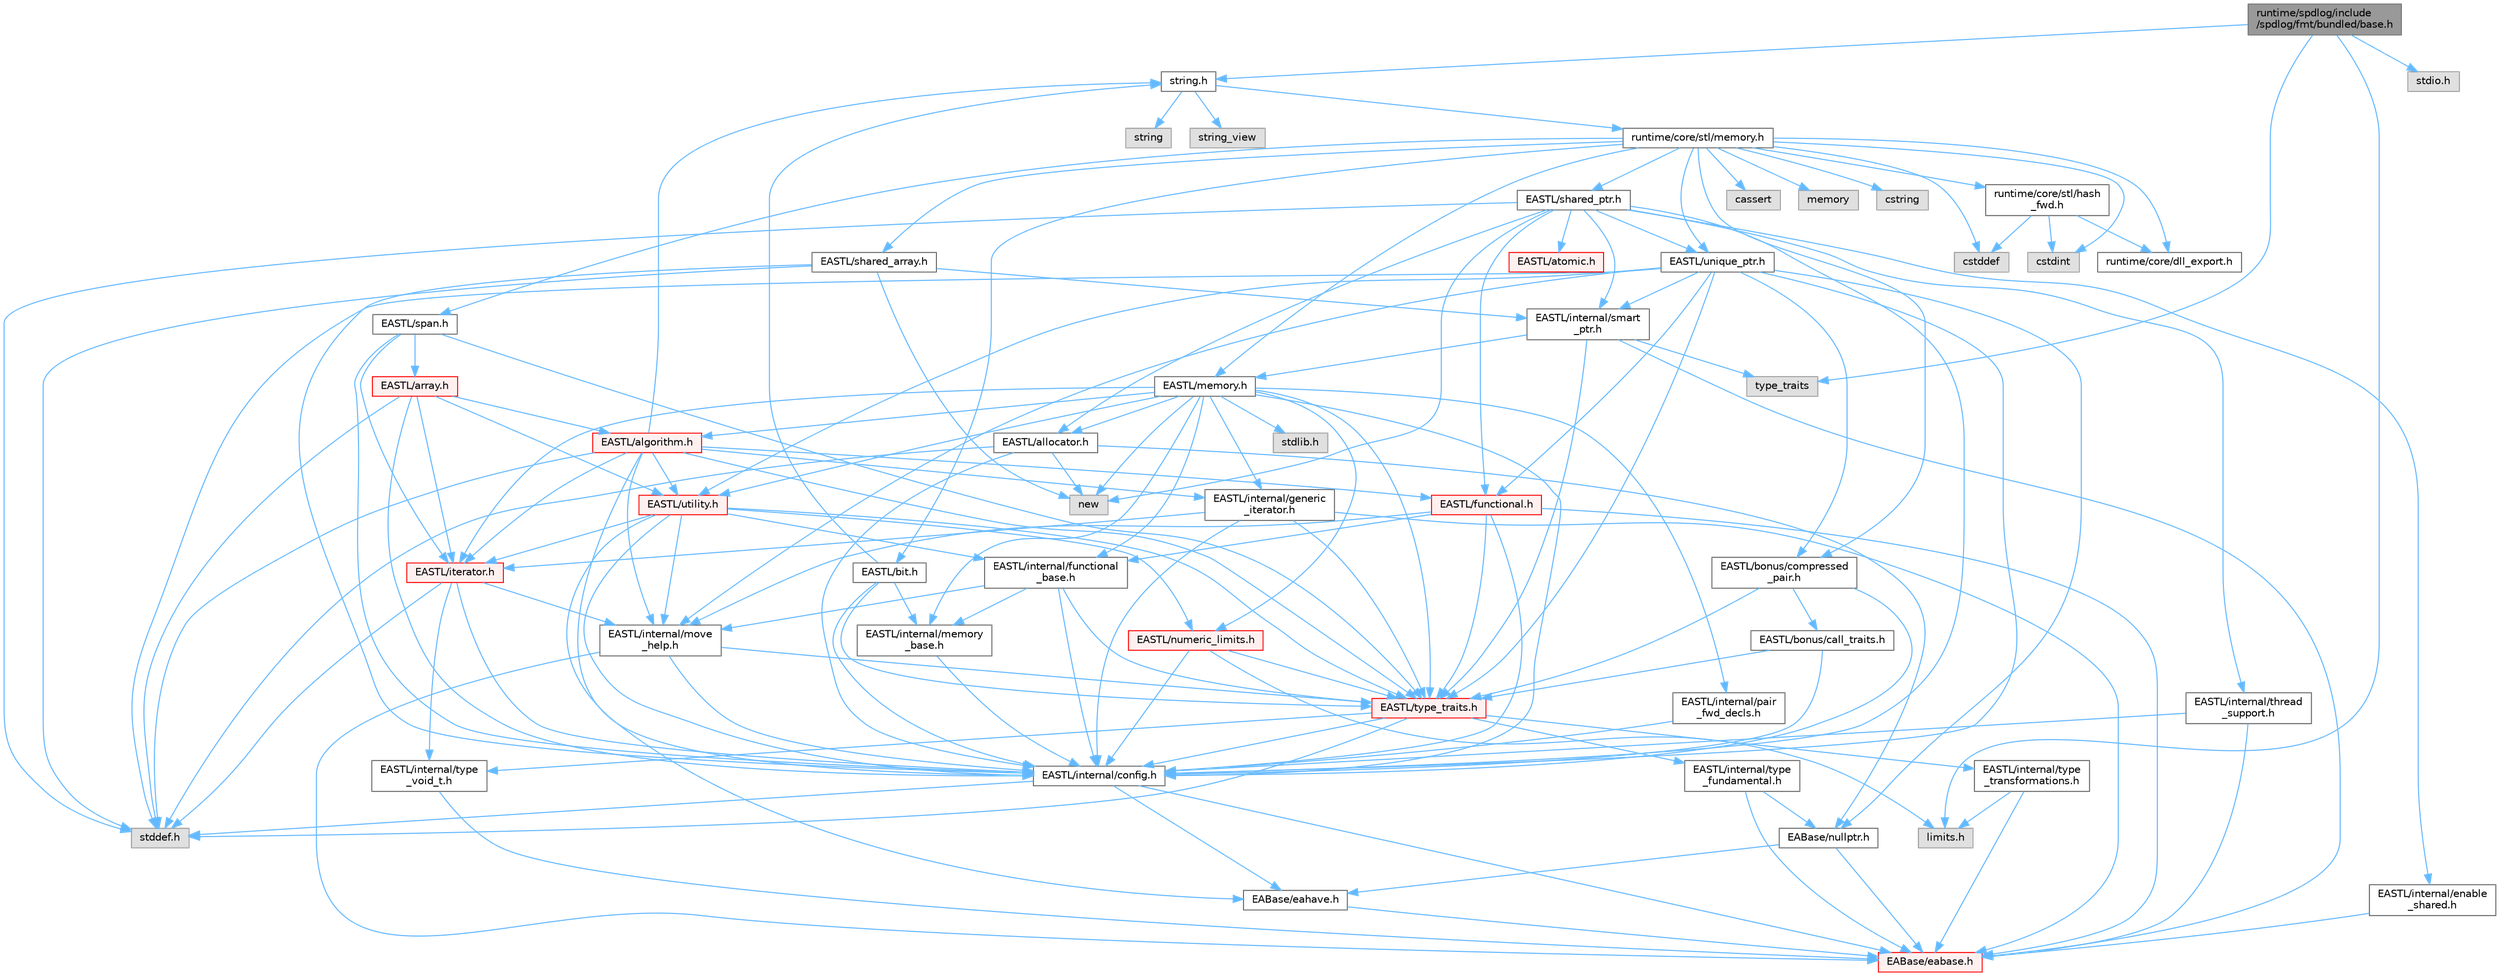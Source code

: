 digraph "runtime/spdlog/include/spdlog/fmt/bundled/base.h"
{
 // LATEX_PDF_SIZE
  bgcolor="transparent";
  edge [fontname=Helvetica,fontsize=10,labelfontname=Helvetica,labelfontsize=10];
  node [fontname=Helvetica,fontsize=10,shape=box,height=0.2,width=0.4];
  Node1 [id="Node000001",label="runtime/spdlog/include\l/spdlog/fmt/bundled/base.h",height=0.2,width=0.4,color="gray40", fillcolor="grey60", style="filled", fontcolor="black",tooltip=" "];
  Node1 -> Node2 [id="edge1_Node000001_Node000002",color="steelblue1",style="solid",tooltip=" "];
  Node2 [id="Node000002",label="limits.h",height=0.2,width=0.4,color="grey60", fillcolor="#E0E0E0", style="filled",tooltip=" "];
  Node1 -> Node3 [id="edge2_Node000001_Node000003",color="steelblue1",style="solid",tooltip=" "];
  Node3 [id="Node000003",label="stdio.h",height=0.2,width=0.4,color="grey60", fillcolor="#E0E0E0", style="filled",tooltip=" "];
  Node1 -> Node4 [id="edge3_Node000001_Node000004",color="steelblue1",style="solid",tooltip=" "];
  Node4 [id="Node000004",label="string.h",height=0.2,width=0.4,color="grey40", fillcolor="white", style="filled",URL="$string_8h.html",tooltip=" "];
  Node4 -> Node5 [id="edge4_Node000004_Node000005",color="steelblue1",style="solid",tooltip=" "];
  Node5 [id="Node000005",label="string",height=0.2,width=0.4,color="grey60", fillcolor="#E0E0E0", style="filled",tooltip=" "];
  Node4 -> Node6 [id="edge5_Node000004_Node000006",color="steelblue1",style="solid",tooltip=" "];
  Node6 [id="Node000006",label="string_view",height=0.2,width=0.4,color="grey60", fillcolor="#E0E0E0", style="filled",tooltip=" "];
  Node4 -> Node7 [id="edge6_Node000004_Node000007",color="steelblue1",style="solid",tooltip=" "];
  Node7 [id="Node000007",label="runtime/core/stl/memory.h",height=0.2,width=0.4,color="grey40", fillcolor="white", style="filled",URL="$runtime_2core_2stl_2memory_8h.html",tooltip=" "];
  Node7 -> Node8 [id="edge7_Node000007_Node000008",color="steelblue1",style="solid",tooltip=" "];
  Node8 [id="Node000008",label="cstddef",height=0.2,width=0.4,color="grey60", fillcolor="#E0E0E0", style="filled",tooltip=" "];
  Node7 -> Node9 [id="edge8_Node000007_Node000009",color="steelblue1",style="solid",tooltip=" "];
  Node9 [id="Node000009",label="cstdint",height=0.2,width=0.4,color="grey60", fillcolor="#E0E0E0", style="filled",tooltip=" "];
  Node7 -> Node10 [id="edge9_Node000007_Node000010",color="steelblue1",style="solid",tooltip=" "];
  Node10 [id="Node000010",label="cassert",height=0.2,width=0.4,color="grey60", fillcolor="#E0E0E0", style="filled",tooltip=" "];
  Node7 -> Node11 [id="edge10_Node000007_Node000011",color="steelblue1",style="solid",tooltip=" "];
  Node11 [id="Node000011",label="memory",height=0.2,width=0.4,color="grey60", fillcolor="#E0E0E0", style="filled",tooltip=" "];
  Node7 -> Node12 [id="edge11_Node000007_Node000012",color="steelblue1",style="solid",tooltip=" "];
  Node12 [id="Node000012",label="cstring",height=0.2,width=0.4,color="grey60", fillcolor="#E0E0E0", style="filled",tooltip=" "];
  Node7 -> Node13 [id="edge12_Node000007_Node000013",color="steelblue1",style="solid",tooltip=" "];
  Node13 [id="Node000013",label="EASTL/bit.h",height=0.2,width=0.4,color="grey40", fillcolor="white", style="filled",URL="$bit_8h.html",tooltip=" "];
  Node13 -> Node14 [id="edge13_Node000013_Node000014",color="steelblue1",style="solid",tooltip=" "];
  Node14 [id="Node000014",label="EASTL/internal/config.h",height=0.2,width=0.4,color="grey40", fillcolor="white", style="filled",URL="$runtime_2_e_a_s_t_l_2include_2_e_a_s_t_l_2internal_2config_8h.html",tooltip=" "];
  Node14 -> Node15 [id="edge14_Node000014_Node000015",color="steelblue1",style="solid",tooltip=" "];
  Node15 [id="Node000015",label="EABase/eabase.h",height=0.2,width=0.4,color="red", fillcolor="#FFF0F0", style="filled",URL="$eabase_8h.html",tooltip=" "];
  Node14 -> Node21 [id="edge15_Node000014_Node000021",color="steelblue1",style="solid",tooltip=" "];
  Node21 [id="Node000021",label="EABase/eahave.h",height=0.2,width=0.4,color="grey40", fillcolor="white", style="filled",URL="$eahave_8h.html",tooltip=" "];
  Node21 -> Node15 [id="edge16_Node000021_Node000015",color="steelblue1",style="solid",tooltip=" "];
  Node14 -> Node22 [id="edge17_Node000014_Node000022",color="steelblue1",style="solid",tooltip=" "];
  Node22 [id="Node000022",label="stddef.h",height=0.2,width=0.4,color="grey60", fillcolor="#E0E0E0", style="filled",tooltip=" "];
  Node13 -> Node23 [id="edge18_Node000013_Node000023",color="steelblue1",style="solid",tooltip=" "];
  Node23 [id="Node000023",label="EASTL/internal/memory\l_base.h",height=0.2,width=0.4,color="grey40", fillcolor="white", style="filled",URL="$memory__base_8h.html",tooltip=" "];
  Node23 -> Node14 [id="edge19_Node000023_Node000014",color="steelblue1",style="solid",tooltip=" "];
  Node13 -> Node24 [id="edge20_Node000013_Node000024",color="steelblue1",style="solid",tooltip=" "];
  Node24 [id="Node000024",label="EASTL/type_traits.h",height=0.2,width=0.4,color="red", fillcolor="#FFF0F0", style="filled",URL="$_e_a_s_t_l_2include_2_e_a_s_t_l_2type__traits_8h.html",tooltip=" "];
  Node24 -> Node14 [id="edge21_Node000024_Node000014",color="steelblue1",style="solid",tooltip=" "];
  Node24 -> Node22 [id="edge22_Node000024_Node000022",color="steelblue1",style="solid",tooltip=" "];
  Node24 -> Node25 [id="edge23_Node000024_Node000025",color="steelblue1",style="solid",tooltip=" "];
  Node25 [id="Node000025",label="EASTL/internal/type\l_fundamental.h",height=0.2,width=0.4,color="grey40", fillcolor="white", style="filled",URL="$type__fundamental_8h.html",tooltip=" "];
  Node25 -> Node15 [id="edge24_Node000025_Node000015",color="steelblue1",style="solid",tooltip=" "];
  Node25 -> Node26 [id="edge25_Node000025_Node000026",color="steelblue1",style="solid",tooltip=" "];
  Node26 [id="Node000026",label="EABase/nullptr.h",height=0.2,width=0.4,color="grey40", fillcolor="white", style="filled",URL="$nullptr_8h.html",tooltip=" "];
  Node26 -> Node15 [id="edge26_Node000026_Node000015",color="steelblue1",style="solid",tooltip=" "];
  Node26 -> Node21 [id="edge27_Node000026_Node000021",color="steelblue1",style="solid",tooltip=" "];
  Node24 -> Node27 [id="edge28_Node000024_Node000027",color="steelblue1",style="solid",tooltip=" "];
  Node27 [id="Node000027",label="EASTL/internal/type\l_transformations.h",height=0.2,width=0.4,color="grey40", fillcolor="white", style="filled",URL="$type__transformations_8h.html",tooltip=" "];
  Node27 -> Node15 [id="edge29_Node000027_Node000015",color="steelblue1",style="solid",tooltip=" "];
  Node27 -> Node2 [id="edge30_Node000027_Node000002",color="steelblue1",style="solid",tooltip=" "];
  Node24 -> Node28 [id="edge31_Node000024_Node000028",color="steelblue1",style="solid",tooltip=" "];
  Node28 [id="Node000028",label="EASTL/internal/type\l_void_t.h",height=0.2,width=0.4,color="grey40", fillcolor="white", style="filled",URL="$type__void__t_8h.html",tooltip=" "];
  Node28 -> Node15 [id="edge32_Node000028_Node000015",color="steelblue1",style="solid",tooltip=" "];
  Node13 -> Node4 [id="edge33_Node000013_Node000004",color="steelblue1",style="solid",tooltip=" "];
  Node7 -> Node33 [id="edge34_Node000007_Node000033",color="steelblue1",style="solid",tooltip=" "];
  Node33 [id="Node000033",label="EASTL/memory.h",height=0.2,width=0.4,color="grey40", fillcolor="white", style="filled",URL="$runtime_2_e_a_s_t_l_2include_2_e_a_s_t_l_2memory_8h.html",tooltip=" "];
  Node33 -> Node14 [id="edge35_Node000033_Node000014",color="steelblue1",style="solid",tooltip=" "];
  Node33 -> Node23 [id="edge36_Node000033_Node000023",color="steelblue1",style="solid",tooltip=" "];
  Node33 -> Node34 [id="edge37_Node000033_Node000034",color="steelblue1",style="solid",tooltip=" "];
  Node34 [id="Node000034",label="EASTL/internal/generic\l_iterator.h",height=0.2,width=0.4,color="grey40", fillcolor="white", style="filled",URL="$generic__iterator_8h.html",tooltip=" "];
  Node34 -> Node15 [id="edge38_Node000034_Node000015",color="steelblue1",style="solid",tooltip=" "];
  Node34 -> Node14 [id="edge39_Node000034_Node000014",color="steelblue1",style="solid",tooltip=" "];
  Node34 -> Node35 [id="edge40_Node000034_Node000035",color="steelblue1",style="solid",tooltip=" "];
  Node35 [id="Node000035",label="EASTL/iterator.h",height=0.2,width=0.4,color="red", fillcolor="#FFF0F0", style="filled",URL="$_e_a_s_t_l_2include_2_e_a_s_t_l_2iterator_8h.html",tooltip=" "];
  Node35 -> Node14 [id="edge41_Node000035_Node000014",color="steelblue1",style="solid",tooltip=" "];
  Node35 -> Node36 [id="edge42_Node000035_Node000036",color="steelblue1",style="solid",tooltip=" "];
  Node36 [id="Node000036",label="EASTL/internal/move\l_help.h",height=0.2,width=0.4,color="grey40", fillcolor="white", style="filled",URL="$move__help_8h.html",tooltip=" "];
  Node36 -> Node15 [id="edge43_Node000036_Node000015",color="steelblue1",style="solid",tooltip=" "];
  Node36 -> Node14 [id="edge44_Node000036_Node000014",color="steelblue1",style="solid",tooltip=" "];
  Node36 -> Node24 [id="edge45_Node000036_Node000024",color="steelblue1",style="solid",tooltip=" "];
  Node35 -> Node28 [id="edge46_Node000035_Node000028",color="steelblue1",style="solid",tooltip=" "];
  Node35 -> Node22 [id="edge47_Node000035_Node000022",color="steelblue1",style="solid",tooltip=" "];
  Node34 -> Node24 [id="edge48_Node000034_Node000024",color="steelblue1",style="solid",tooltip=" "];
  Node33 -> Node38 [id="edge49_Node000033_Node000038",color="steelblue1",style="solid",tooltip=" "];
  Node38 [id="Node000038",label="EASTL/internal/pair\l_fwd_decls.h",height=0.2,width=0.4,color="grey40", fillcolor="white", style="filled",URL="$pair__fwd__decls_8h.html",tooltip=" "];
  Node38 -> Node14 [id="edge50_Node000038_Node000014",color="steelblue1",style="solid",tooltip=" "];
  Node33 -> Node39 [id="edge51_Node000033_Node000039",color="steelblue1",style="solid",tooltip=" "];
  Node39 [id="Node000039",label="EASTL/internal/functional\l_base.h",height=0.2,width=0.4,color="grey40", fillcolor="white", style="filled",URL="$functional__base_8h.html",tooltip=" "];
  Node39 -> Node14 [id="edge52_Node000039_Node000014",color="steelblue1",style="solid",tooltip=" "];
  Node39 -> Node23 [id="edge53_Node000039_Node000023",color="steelblue1",style="solid",tooltip=" "];
  Node39 -> Node36 [id="edge54_Node000039_Node000036",color="steelblue1",style="solid",tooltip=" "];
  Node39 -> Node24 [id="edge55_Node000039_Node000024",color="steelblue1",style="solid",tooltip=" "];
  Node33 -> Node40 [id="edge56_Node000033_Node000040",color="steelblue1",style="solid",tooltip=" "];
  Node40 [id="Node000040",label="EASTL/algorithm.h",height=0.2,width=0.4,color="red", fillcolor="#FFF0F0", style="filled",URL="$_e_a_s_t_l_2include_2_e_a_s_t_l_2algorithm_8h.html",tooltip=" "];
  Node40 -> Node14 [id="edge57_Node000040_Node000014",color="steelblue1",style="solid",tooltip=" "];
  Node40 -> Node24 [id="edge58_Node000040_Node000024",color="steelblue1",style="solid",tooltip=" "];
  Node40 -> Node36 [id="edge59_Node000040_Node000036",color="steelblue1",style="solid",tooltip=" "];
  Node40 -> Node35 [id="edge60_Node000040_Node000035",color="steelblue1",style="solid",tooltip=" "];
  Node40 -> Node43 [id="edge61_Node000040_Node000043",color="steelblue1",style="solid",tooltip=" "];
  Node43 [id="Node000043",label="EASTL/functional.h",height=0.2,width=0.4,color="red", fillcolor="#FFF0F0", style="filled",URL="$_e_a_s_t_l_2include_2_e_a_s_t_l_2functional_8h.html",tooltip=" "];
  Node43 -> Node15 [id="edge62_Node000043_Node000015",color="steelblue1",style="solid",tooltip=" "];
  Node43 -> Node14 [id="edge63_Node000043_Node000014",color="steelblue1",style="solid",tooltip=" "];
  Node43 -> Node36 [id="edge64_Node000043_Node000036",color="steelblue1",style="solid",tooltip=" "];
  Node43 -> Node24 [id="edge65_Node000043_Node000024",color="steelblue1",style="solid",tooltip=" "];
  Node43 -> Node39 [id="edge66_Node000043_Node000039",color="steelblue1",style="solid",tooltip=" "];
  Node40 -> Node50 [id="edge67_Node000040_Node000050",color="steelblue1",style="solid",tooltip=" "];
  Node50 [id="Node000050",label="EASTL/utility.h",height=0.2,width=0.4,color="red", fillcolor="#FFF0F0", style="filled",URL="$runtime_2_e_a_s_t_l_2include_2_e_a_s_t_l_2utility_8h.html",tooltip=" "];
  Node50 -> Node14 [id="edge68_Node000050_Node000014",color="steelblue1",style="solid",tooltip=" "];
  Node50 -> Node24 [id="edge69_Node000050_Node000024",color="steelblue1",style="solid",tooltip=" "];
  Node50 -> Node35 [id="edge70_Node000050_Node000035",color="steelblue1",style="solid",tooltip=" "];
  Node50 -> Node51 [id="edge71_Node000050_Node000051",color="steelblue1",style="solid",tooltip=" "];
  Node51 [id="Node000051",label="EASTL/numeric_limits.h",height=0.2,width=0.4,color="red", fillcolor="#FFF0F0", style="filled",URL="$numeric__limits_8h.html",tooltip=" "];
  Node51 -> Node14 [id="edge72_Node000051_Node000014",color="steelblue1",style="solid",tooltip=" "];
  Node51 -> Node24 [id="edge73_Node000051_Node000024",color="steelblue1",style="solid",tooltip=" "];
  Node51 -> Node2 [id="edge74_Node000051_Node000002",color="steelblue1",style="solid",tooltip=" "];
  Node50 -> Node39 [id="edge75_Node000050_Node000039",color="steelblue1",style="solid",tooltip=" "];
  Node50 -> Node36 [id="edge76_Node000050_Node000036",color="steelblue1",style="solid",tooltip=" "];
  Node50 -> Node21 [id="edge77_Node000050_Node000021",color="steelblue1",style="solid",tooltip=" "];
  Node40 -> Node34 [id="edge78_Node000040_Node000034",color="steelblue1",style="solid",tooltip=" "];
  Node40 -> Node22 [id="edge79_Node000040_Node000022",color="steelblue1",style="solid",tooltip=" "];
  Node40 -> Node4 [id="edge80_Node000040_Node000004",color="steelblue1",style="solid",tooltip=" "];
  Node33 -> Node24 [id="edge81_Node000033_Node000024",color="steelblue1",style="solid",tooltip=" "];
  Node33 -> Node47 [id="edge82_Node000033_Node000047",color="steelblue1",style="solid",tooltip=" "];
  Node47 [id="Node000047",label="EASTL/allocator.h",height=0.2,width=0.4,color="grey40", fillcolor="white", style="filled",URL="$runtime_2_e_a_s_t_l_2include_2_e_a_s_t_l_2allocator_8h.html",tooltip=" "];
  Node47 -> Node14 [id="edge83_Node000047_Node000014",color="steelblue1",style="solid",tooltip=" "];
  Node47 -> Node26 [id="edge84_Node000047_Node000026",color="steelblue1",style="solid",tooltip=" "];
  Node47 -> Node22 [id="edge85_Node000047_Node000022",color="steelblue1",style="solid",tooltip=" "];
  Node47 -> Node48 [id="edge86_Node000047_Node000048",color="steelblue1",style="solid",tooltip=" "];
  Node48 [id="Node000048",label="new",height=0.2,width=0.4,color="grey60", fillcolor="#E0E0E0", style="filled",tooltip=" "];
  Node33 -> Node35 [id="edge87_Node000033_Node000035",color="steelblue1",style="solid",tooltip=" "];
  Node33 -> Node50 [id="edge88_Node000033_Node000050",color="steelblue1",style="solid",tooltip=" "];
  Node33 -> Node51 [id="edge89_Node000033_Node000051",color="steelblue1",style="solid",tooltip=" "];
  Node33 -> Node60 [id="edge90_Node000033_Node000060",color="steelblue1",style="solid",tooltip=" "];
  Node60 [id="Node000060",label="stdlib.h",height=0.2,width=0.4,color="grey60", fillcolor="#E0E0E0", style="filled",tooltip=" "];
  Node33 -> Node48 [id="edge91_Node000033_Node000048",color="steelblue1",style="solid",tooltip=" "];
  Node7 -> Node61 [id="edge92_Node000007_Node000061",color="steelblue1",style="solid",tooltip=" "];
  Node61 [id="Node000061",label="EASTL/shared_array.h",height=0.2,width=0.4,color="grey40", fillcolor="white", style="filled",URL="$shared__array_8h.html",tooltip=" "];
  Node61 -> Node14 [id="edge93_Node000061_Node000014",color="steelblue1",style="solid",tooltip=" "];
  Node61 -> Node62 [id="edge94_Node000061_Node000062",color="steelblue1",style="solid",tooltip=" "];
  Node62 [id="Node000062",label="EASTL/internal/smart\l_ptr.h",height=0.2,width=0.4,color="grey40", fillcolor="white", style="filled",URL="$smart__ptr_8h.html",tooltip=" "];
  Node62 -> Node63 [id="edge95_Node000062_Node000063",color="steelblue1",style="solid",tooltip=" "];
  Node63 [id="Node000063",label="type_traits",height=0.2,width=0.4,color="grey60", fillcolor="#E0E0E0", style="filled",tooltip=" "];
  Node62 -> Node15 [id="edge96_Node000062_Node000015",color="steelblue1",style="solid",tooltip=" "];
  Node62 -> Node33 [id="edge97_Node000062_Node000033",color="steelblue1",style="solid",tooltip=" "];
  Node62 -> Node24 [id="edge98_Node000062_Node000024",color="steelblue1",style="solid",tooltip=" "];
  Node61 -> Node48 [id="edge99_Node000061_Node000048",color="steelblue1",style="solid",tooltip=" "];
  Node61 -> Node22 [id="edge100_Node000061_Node000022",color="steelblue1",style="solid",tooltip=" "];
  Node7 -> Node64 [id="edge101_Node000007_Node000064",color="steelblue1",style="solid",tooltip=" "];
  Node64 [id="Node000064",label="EASTL/unique_ptr.h",height=0.2,width=0.4,color="grey40", fillcolor="white", style="filled",URL="$unique__ptr_8h.html",tooltip=" "];
  Node64 -> Node26 [id="edge102_Node000064_Node000026",color="steelblue1",style="solid",tooltip=" "];
  Node64 -> Node65 [id="edge103_Node000064_Node000065",color="steelblue1",style="solid",tooltip=" "];
  Node65 [id="Node000065",label="EASTL/bonus/compressed\l_pair.h",height=0.2,width=0.4,color="grey40", fillcolor="white", style="filled",URL="$compressed__pair_8h.html",tooltip=" "];
  Node65 -> Node14 [id="edge104_Node000065_Node000014",color="steelblue1",style="solid",tooltip=" "];
  Node65 -> Node24 [id="edge105_Node000065_Node000024",color="steelblue1",style="solid",tooltip=" "];
  Node65 -> Node66 [id="edge106_Node000065_Node000066",color="steelblue1",style="solid",tooltip=" "];
  Node66 [id="Node000066",label="EASTL/bonus/call_traits.h",height=0.2,width=0.4,color="grey40", fillcolor="white", style="filled",URL="$call__traits_8h.html",tooltip=" "];
  Node66 -> Node14 [id="edge107_Node000066_Node000014",color="steelblue1",style="solid",tooltip=" "];
  Node66 -> Node24 [id="edge108_Node000066_Node000024",color="steelblue1",style="solid",tooltip=" "];
  Node64 -> Node43 [id="edge109_Node000064_Node000043",color="steelblue1",style="solid",tooltip=" "];
  Node64 -> Node14 [id="edge110_Node000064_Node000014",color="steelblue1",style="solid",tooltip=" "];
  Node64 -> Node36 [id="edge111_Node000064_Node000036",color="steelblue1",style="solid",tooltip=" "];
  Node64 -> Node62 [id="edge112_Node000064_Node000062",color="steelblue1",style="solid",tooltip=" "];
  Node64 -> Node24 [id="edge113_Node000064_Node000024",color="steelblue1",style="solid",tooltip=" "];
  Node64 -> Node50 [id="edge114_Node000064_Node000050",color="steelblue1",style="solid",tooltip=" "];
  Node64 -> Node22 [id="edge115_Node000064_Node000022",color="steelblue1",style="solid",tooltip=" "];
  Node7 -> Node67 [id="edge116_Node000007_Node000067",color="steelblue1",style="solid",tooltip=" "];
  Node67 [id="Node000067",label="EASTL/shared_ptr.h",height=0.2,width=0.4,color="grey40", fillcolor="white", style="filled",URL="$shared__ptr_8h.html",tooltip=" "];
  Node67 -> Node14 [id="edge117_Node000067_Node000014",color="steelblue1",style="solid",tooltip=" "];
  Node67 -> Node62 [id="edge118_Node000067_Node000062",color="steelblue1",style="solid",tooltip=" "];
  Node67 -> Node68 [id="edge119_Node000067_Node000068",color="steelblue1",style="solid",tooltip=" "];
  Node68 [id="Node000068",label="EASTL/internal/thread\l_support.h",height=0.2,width=0.4,color="grey40", fillcolor="white", style="filled",URL="$thread__support_8h.html",tooltip=" "];
  Node68 -> Node15 [id="edge120_Node000068_Node000015",color="steelblue1",style="solid",tooltip=" "];
  Node68 -> Node14 [id="edge121_Node000068_Node000014",color="steelblue1",style="solid",tooltip=" "];
  Node67 -> Node64 [id="edge122_Node000067_Node000064",color="steelblue1",style="solid",tooltip=" "];
  Node67 -> Node43 [id="edge123_Node000067_Node000043",color="steelblue1",style="solid",tooltip=" "];
  Node67 -> Node47 [id="edge124_Node000067_Node000047",color="steelblue1",style="solid",tooltip=" "];
  Node67 -> Node69 [id="edge125_Node000067_Node000069",color="steelblue1",style="solid",tooltip=" "];
  Node69 [id="Node000069",label="EASTL/atomic.h",height=0.2,width=0.4,color="red", fillcolor="#FFF0F0", style="filled",URL="$runtime_2_e_a_s_t_l_2include_2_e_a_s_t_l_2atomic_8h.html",tooltip=" "];
  Node67 -> Node48 [id="edge126_Node000067_Node000048",color="steelblue1",style="solid",tooltip=" "];
  Node67 -> Node22 [id="edge127_Node000067_Node000022",color="steelblue1",style="solid",tooltip=" "];
  Node67 -> Node146 [id="edge128_Node000067_Node000146",color="steelblue1",style="solid",tooltip=" "];
  Node146 [id="Node000146",label="EASTL/internal/enable\l_shared.h",height=0.2,width=0.4,color="grey40", fillcolor="white", style="filled",URL="$enable__shared_8h.html",tooltip=" "];
  Node146 -> Node15 [id="edge129_Node000146_Node000015",color="steelblue1",style="solid",tooltip=" "];
  Node7 -> Node147 [id="edge130_Node000007_Node000147",color="steelblue1",style="solid",tooltip=" "];
  Node147 [id="Node000147",label="EASTL/span.h",height=0.2,width=0.4,color="grey40", fillcolor="white", style="filled",URL="$span_8h.html",tooltip=" "];
  Node147 -> Node14 [id="edge131_Node000147_Node000014",color="steelblue1",style="solid",tooltip=" "];
  Node147 -> Node24 [id="edge132_Node000147_Node000024",color="steelblue1",style="solid",tooltip=" "];
  Node147 -> Node35 [id="edge133_Node000147_Node000035",color="steelblue1",style="solid",tooltip=" "];
  Node147 -> Node148 [id="edge134_Node000147_Node000148",color="steelblue1",style="solid",tooltip=" "];
  Node148 [id="Node000148",label="EASTL/array.h",height=0.2,width=0.4,color="red", fillcolor="#FFF0F0", style="filled",URL="$runtime_2_e_a_s_t_l_2include_2_e_a_s_t_l_2array_8h.html",tooltip=" "];
  Node148 -> Node14 [id="edge135_Node000148_Node000014",color="steelblue1",style="solid",tooltip=" "];
  Node148 -> Node35 [id="edge136_Node000148_Node000035",color="steelblue1",style="solid",tooltip=" "];
  Node148 -> Node40 [id="edge137_Node000148_Node000040",color="steelblue1",style="solid",tooltip=" "];
  Node148 -> Node50 [id="edge138_Node000148_Node000050",color="steelblue1",style="solid",tooltip=" "];
  Node148 -> Node22 [id="edge139_Node000148_Node000022",color="steelblue1",style="solid",tooltip=" "];
  Node7 -> Node65 [id="edge140_Node000007_Node000065",color="steelblue1",style="solid",tooltip=" "];
  Node7 -> Node150 [id="edge141_Node000007_Node000150",color="steelblue1",style="solid",tooltip=" "];
  Node150 [id="Node000150",label="runtime/core/dll_export.h",height=0.2,width=0.4,color="grey40", fillcolor="white", style="filled",URL="$dll__export_8h.html",tooltip=" "];
  Node7 -> Node151 [id="edge142_Node000007_Node000151",color="steelblue1",style="solid",tooltip=" "];
  Node151 [id="Node000151",label="runtime/core/stl/hash\l_fwd.h",height=0.2,width=0.4,color="grey40", fillcolor="white", style="filled",URL="$hash__fwd_8h.html",tooltip=" "];
  Node151 -> Node8 [id="edge143_Node000151_Node000008",color="steelblue1",style="solid",tooltip=" "];
  Node151 -> Node9 [id="edge144_Node000151_Node000009",color="steelblue1",style="solid",tooltip=" "];
  Node151 -> Node150 [id="edge145_Node000151_Node000150",color="steelblue1",style="solid",tooltip=" "];
  Node1 -> Node63 [id="edge146_Node000001_Node000063",color="steelblue1",style="solid",tooltip=" "];
}
